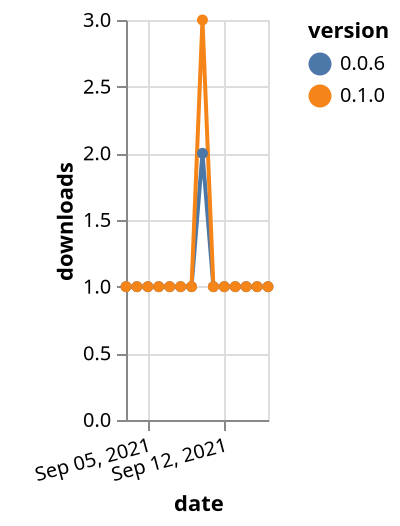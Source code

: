 {"$schema": "https://vega.github.io/schema/vega-lite/v5.json", "description": "A simple bar chart with embedded data.", "data": {"values": [{"date": "2021-09-03", "total": 219, "delta": 1, "version": "0.0.6"}, {"date": "2021-09-04", "total": 220, "delta": 1, "version": "0.0.6"}, {"date": "2021-09-05", "total": 221, "delta": 1, "version": "0.0.6"}, {"date": "2021-09-06", "total": 222, "delta": 1, "version": "0.0.6"}, {"date": "2021-09-07", "total": 223, "delta": 1, "version": "0.0.6"}, {"date": "2021-09-08", "total": 224, "delta": 1, "version": "0.0.6"}, {"date": "2021-09-09", "total": 225, "delta": 1, "version": "0.0.6"}, {"date": "2021-09-10", "total": 227, "delta": 2, "version": "0.0.6"}, {"date": "2021-09-11", "total": 228, "delta": 1, "version": "0.0.6"}, {"date": "2021-09-12", "total": 229, "delta": 1, "version": "0.0.6"}, {"date": "2021-09-13", "total": 230, "delta": 1, "version": "0.0.6"}, {"date": "2021-09-14", "total": 231, "delta": 1, "version": "0.0.6"}, {"date": "2021-09-15", "total": 232, "delta": 1, "version": "0.0.6"}, {"date": "2021-09-16", "total": 233, "delta": 1, "version": "0.0.6"}, {"date": "2021-09-03", "total": 172, "delta": 1, "version": "0.1.0"}, {"date": "2021-09-04", "total": 173, "delta": 1, "version": "0.1.0"}, {"date": "2021-09-05", "total": 174, "delta": 1, "version": "0.1.0"}, {"date": "2021-09-06", "total": 175, "delta": 1, "version": "0.1.0"}, {"date": "2021-09-07", "total": 176, "delta": 1, "version": "0.1.0"}, {"date": "2021-09-08", "total": 177, "delta": 1, "version": "0.1.0"}, {"date": "2021-09-09", "total": 178, "delta": 1, "version": "0.1.0"}, {"date": "2021-09-10", "total": 181, "delta": 3, "version": "0.1.0"}, {"date": "2021-09-11", "total": 182, "delta": 1, "version": "0.1.0"}, {"date": "2021-09-12", "total": 183, "delta": 1, "version": "0.1.0"}, {"date": "2021-09-13", "total": 184, "delta": 1, "version": "0.1.0"}, {"date": "2021-09-14", "total": 185, "delta": 1, "version": "0.1.0"}, {"date": "2021-09-15", "total": 186, "delta": 1, "version": "0.1.0"}, {"date": "2021-09-16", "total": 187, "delta": 1, "version": "0.1.0"}]}, "width": "container", "mark": {"type": "line", "point": {"filled": true}}, "encoding": {"x": {"field": "date", "type": "temporal", "timeUnit": "yearmonthdate", "title": "date", "axis": {"labelAngle": -15}}, "y": {"field": "delta", "type": "quantitative", "title": "downloads"}, "color": {"field": "version", "type": "nominal"}, "tooltip": {"field": "delta"}}}